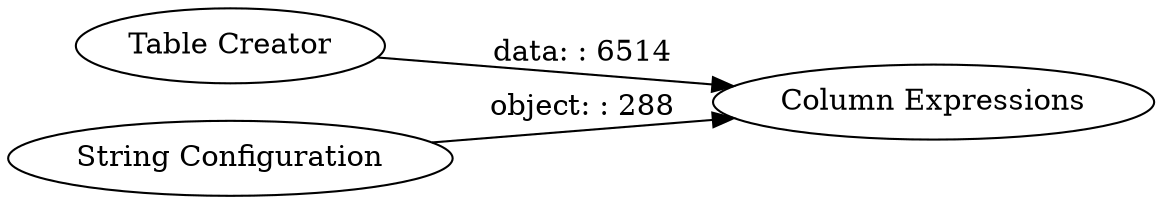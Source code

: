 digraph {
	"-5229939754665435051_3" [label="Column Expressions"]
	"-5229939754665435051_1" [label="Table Creator"]
	"-5229939754665435051_2" [label="String Configuration"]
	"-5229939754665435051_2" -> "-5229939754665435051_3" [label="object: : 288"]
	"-5229939754665435051_1" -> "-5229939754665435051_3" [label="data: : 6514"]
	rankdir=LR
}

